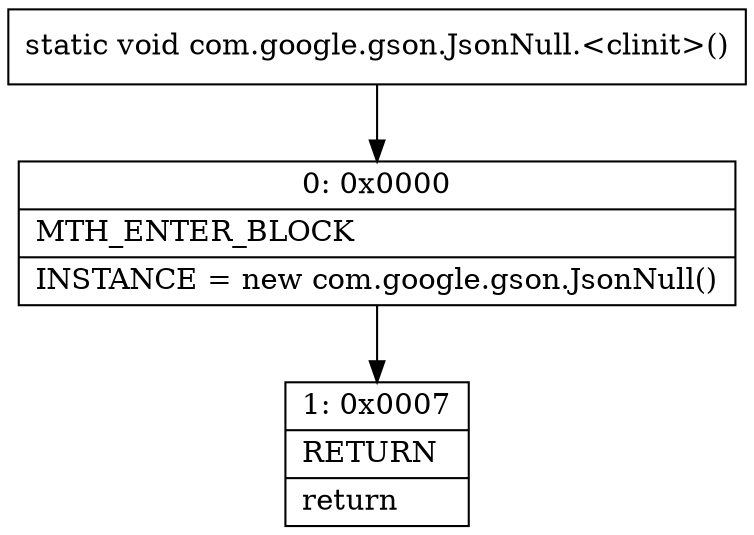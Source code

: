 digraph "CFG forcom.google.gson.JsonNull.\<clinit\>()V" {
Node_0 [shape=record,label="{0\:\ 0x0000|MTH_ENTER_BLOCK\l|INSTANCE = new com.google.gson.JsonNull()\l}"];
Node_1 [shape=record,label="{1\:\ 0x0007|RETURN\l|return\l}"];
MethodNode[shape=record,label="{static void com.google.gson.JsonNull.\<clinit\>() }"];
MethodNode -> Node_0;
Node_0 -> Node_1;
}

